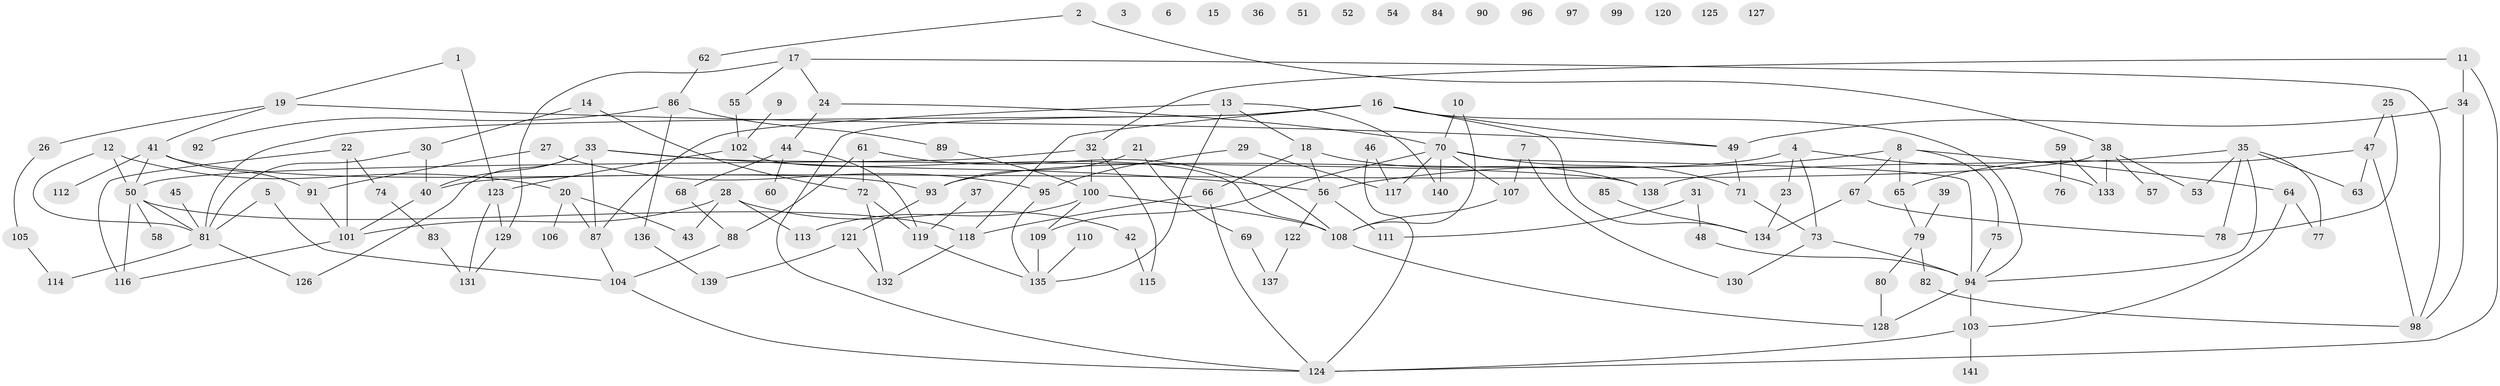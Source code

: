 // Generated by graph-tools (version 1.1) at 2025/25/03/09/25 03:25:14]
// undirected, 141 vertices, 190 edges
graph export_dot {
graph [start="1"]
  node [color=gray90,style=filled];
  1;
  2;
  3;
  4;
  5;
  6;
  7;
  8;
  9;
  10;
  11;
  12;
  13;
  14;
  15;
  16;
  17;
  18;
  19;
  20;
  21;
  22;
  23;
  24;
  25;
  26;
  27;
  28;
  29;
  30;
  31;
  32;
  33;
  34;
  35;
  36;
  37;
  38;
  39;
  40;
  41;
  42;
  43;
  44;
  45;
  46;
  47;
  48;
  49;
  50;
  51;
  52;
  53;
  54;
  55;
  56;
  57;
  58;
  59;
  60;
  61;
  62;
  63;
  64;
  65;
  66;
  67;
  68;
  69;
  70;
  71;
  72;
  73;
  74;
  75;
  76;
  77;
  78;
  79;
  80;
  81;
  82;
  83;
  84;
  85;
  86;
  87;
  88;
  89;
  90;
  91;
  92;
  93;
  94;
  95;
  96;
  97;
  98;
  99;
  100;
  101;
  102;
  103;
  104;
  105;
  106;
  107;
  108;
  109;
  110;
  111;
  112;
  113;
  114;
  115;
  116;
  117;
  118;
  119;
  120;
  121;
  122;
  123;
  124;
  125;
  126;
  127;
  128;
  129;
  130;
  131;
  132;
  133;
  134;
  135;
  136;
  137;
  138;
  139;
  140;
  141;
  1 -- 19;
  1 -- 123;
  2 -- 38;
  2 -- 62;
  4 -- 23;
  4 -- 73;
  4 -- 93;
  4 -- 133;
  5 -- 81;
  5 -- 104;
  7 -- 107;
  7 -- 130;
  8 -- 56;
  8 -- 64;
  8 -- 65;
  8 -- 67;
  8 -- 75;
  9 -- 102;
  10 -- 70;
  10 -- 108;
  11 -- 32;
  11 -- 34;
  11 -- 124;
  12 -- 20;
  12 -- 50;
  12 -- 81;
  13 -- 18;
  13 -- 87;
  13 -- 135;
  13 -- 140;
  14 -- 30;
  14 -- 72;
  16 -- 49;
  16 -- 81;
  16 -- 94;
  16 -- 118;
  16 -- 124;
  16 -- 134;
  17 -- 24;
  17 -- 55;
  17 -- 98;
  17 -- 129;
  18 -- 56;
  18 -- 66;
  18 -- 138;
  19 -- 26;
  19 -- 41;
  19 -- 49;
  20 -- 43;
  20 -- 87;
  20 -- 106;
  21 -- 69;
  21 -- 93;
  22 -- 74;
  22 -- 101;
  22 -- 116;
  23 -- 134;
  24 -- 44;
  24 -- 70;
  25 -- 47;
  25 -- 78;
  26 -- 105;
  27 -- 91;
  27 -- 95;
  28 -- 42;
  28 -- 43;
  28 -- 101;
  28 -- 113;
  29 -- 95;
  29 -- 117;
  30 -- 40;
  30 -- 81;
  31 -- 48;
  31 -- 111;
  32 -- 50;
  32 -- 100;
  32 -- 115;
  33 -- 40;
  33 -- 56;
  33 -- 87;
  33 -- 126;
  33 -- 138;
  34 -- 49;
  34 -- 98;
  35 -- 53;
  35 -- 63;
  35 -- 77;
  35 -- 78;
  35 -- 94;
  35 -- 138;
  37 -- 119;
  38 -- 40;
  38 -- 53;
  38 -- 57;
  38 -- 133;
  39 -- 79;
  40 -- 101;
  41 -- 50;
  41 -- 91;
  41 -- 93;
  41 -- 112;
  42 -- 115;
  44 -- 60;
  44 -- 68;
  44 -- 119;
  45 -- 81;
  46 -- 117;
  46 -- 124;
  47 -- 63;
  47 -- 65;
  47 -- 98;
  48 -- 94;
  49 -- 71;
  50 -- 58;
  50 -- 81;
  50 -- 116;
  50 -- 118;
  55 -- 102;
  56 -- 111;
  56 -- 122;
  59 -- 76;
  59 -- 133;
  61 -- 72;
  61 -- 88;
  61 -- 108;
  62 -- 86;
  64 -- 77;
  64 -- 103;
  65 -- 79;
  66 -- 118;
  66 -- 124;
  67 -- 78;
  67 -- 134;
  68 -- 88;
  69 -- 137;
  70 -- 71;
  70 -- 94;
  70 -- 107;
  70 -- 109;
  70 -- 117;
  70 -- 140;
  71 -- 73;
  72 -- 119;
  72 -- 132;
  73 -- 94;
  73 -- 130;
  74 -- 83;
  75 -- 94;
  79 -- 80;
  79 -- 82;
  80 -- 128;
  81 -- 114;
  81 -- 126;
  82 -- 98;
  83 -- 131;
  85 -- 134;
  86 -- 89;
  86 -- 92;
  86 -- 136;
  87 -- 104;
  88 -- 104;
  89 -- 100;
  91 -- 101;
  93 -- 121;
  94 -- 103;
  94 -- 128;
  95 -- 135;
  100 -- 108;
  100 -- 109;
  100 -- 113;
  101 -- 116;
  102 -- 108;
  102 -- 123;
  103 -- 124;
  103 -- 141;
  104 -- 124;
  105 -- 114;
  107 -- 108;
  108 -- 128;
  109 -- 135;
  110 -- 135;
  118 -- 132;
  119 -- 135;
  121 -- 132;
  121 -- 139;
  122 -- 137;
  123 -- 129;
  123 -- 131;
  129 -- 131;
  136 -- 139;
}
